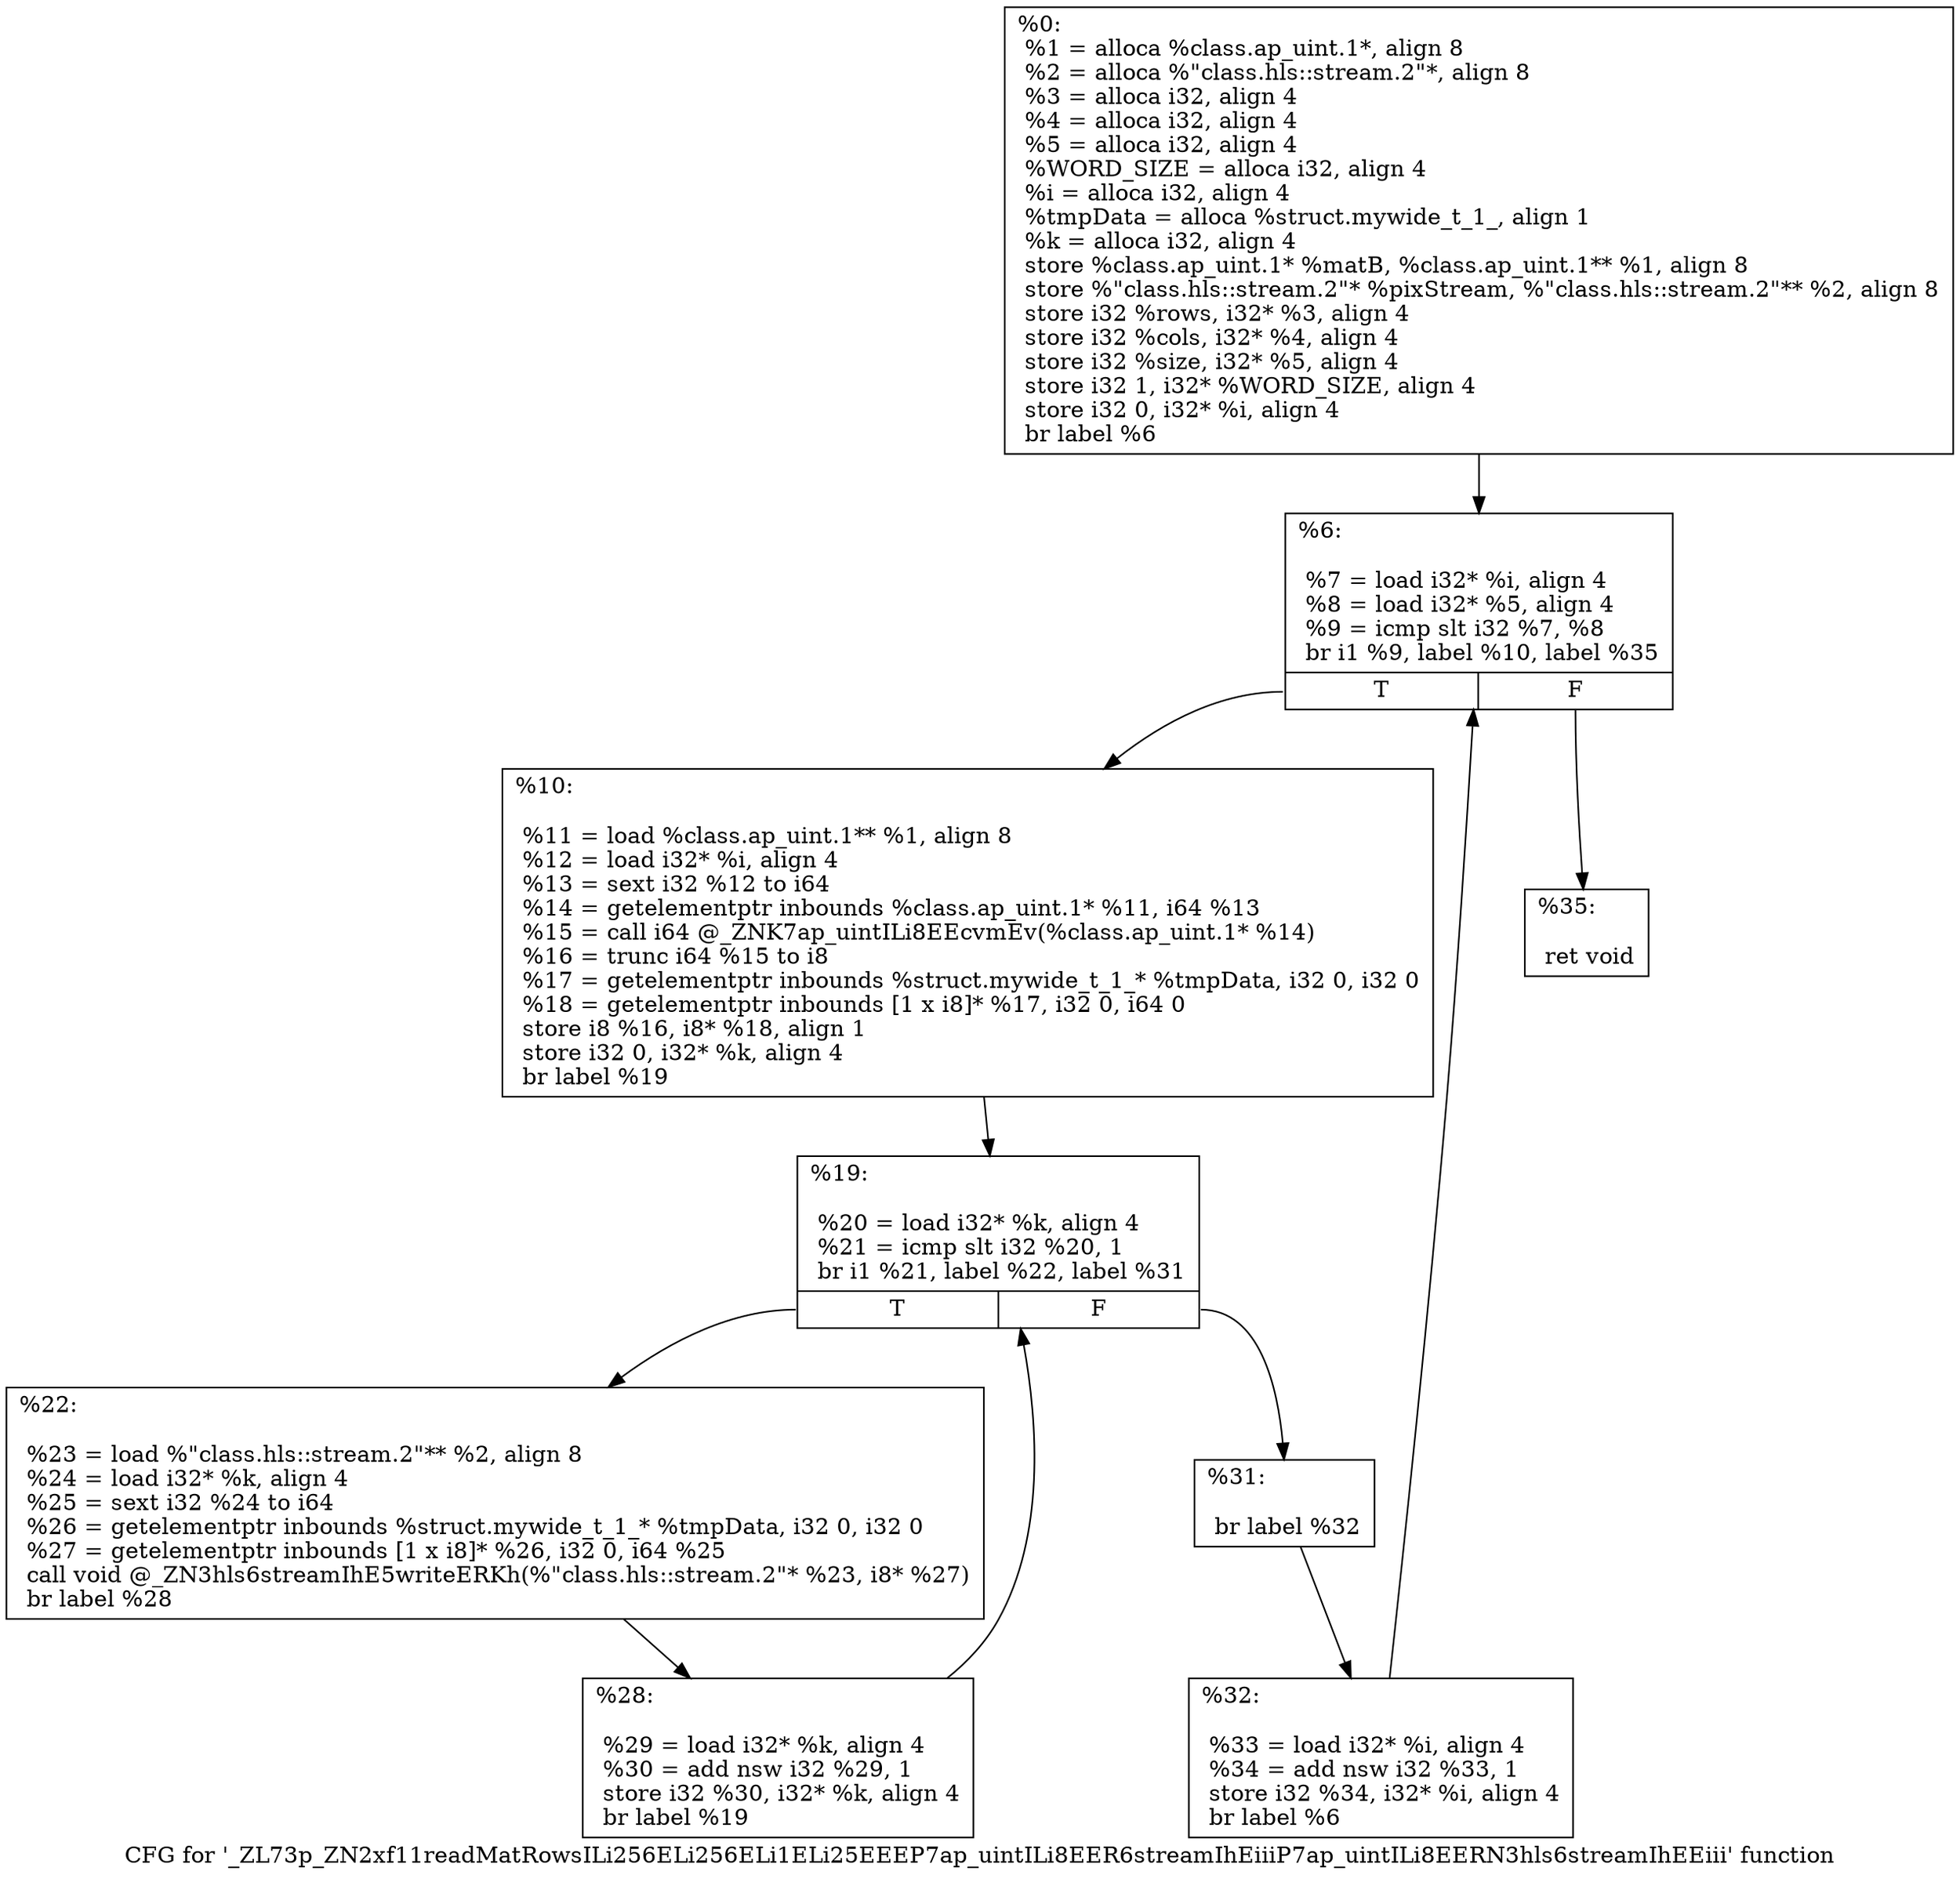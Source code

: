 digraph "CFG for '_ZL73p_ZN2xf11readMatRowsILi256ELi256ELi1ELi25EEEP7ap_uintILi8EER6streamIhEiiiP7ap_uintILi8EERN3hls6streamIhEEiii' function" {
	label="CFG for '_ZL73p_ZN2xf11readMatRowsILi256ELi256ELi1ELi25EEEP7ap_uintILi8EER6streamIhEiiiP7ap_uintILi8EERN3hls6streamIhEEiii' function";

	Node0x26f2980 [shape=record,label="{%0:\l  %1 = alloca %class.ap_uint.1*, align 8\l  %2 = alloca %\"class.hls::stream.2\"*, align 8\l  %3 = alloca i32, align 4\l  %4 = alloca i32, align 4\l  %5 = alloca i32, align 4\l  %WORD_SIZE = alloca i32, align 4\l  %i = alloca i32, align 4\l  %tmpData = alloca %struct.mywide_t_1_, align 1\l  %k = alloca i32, align 4\l  store %class.ap_uint.1* %matB, %class.ap_uint.1** %1, align 8\l  store %\"class.hls::stream.2\"* %pixStream, %\"class.hls::stream.2\"** %2, align 8\l  store i32 %rows, i32* %3, align 4\l  store i32 %cols, i32* %4, align 4\l  store i32 %size, i32* %5, align 4\l  store i32 1, i32* %WORD_SIZE, align 4\l  store i32 0, i32* %i, align 4\l  br label %6\l}"];
	Node0x26f2980 -> Node0x26f32c0;
	Node0x26f32c0 [shape=record,label="{%6:\l\l  %7 = load i32* %i, align 4\l  %8 = load i32* %5, align 4\l  %9 = icmp slt i32 %7, %8\l  br i1 %9, label %10, label %35\l|{<s0>T|<s1>F}}"];
	Node0x26f32c0:s0 -> Node0x26f35c0;
	Node0x26f32c0:s1 -> Node0x26f3620;
	Node0x26f35c0 [shape=record,label="{%10:\l\l  %11 = load %class.ap_uint.1** %1, align 8\l  %12 = load i32* %i, align 4\l  %13 = sext i32 %12 to i64\l  %14 = getelementptr inbounds %class.ap_uint.1* %11, i64 %13\l  %15 = call i64 @_ZNK7ap_uintILi8EEcvmEv(%class.ap_uint.1* %14)\l  %16 = trunc i64 %15 to i8\l  %17 = getelementptr inbounds %struct.mywide_t_1_* %tmpData, i32 0, i32 0\l  %18 = getelementptr inbounds [1 x i8]* %17, i32 0, i64 0\l  store i8 %16, i8* %18, align 1\l  store i32 0, i32* %k, align 4\l  br label %19\l}"];
	Node0x26f35c0 -> Node0x26f3c60;
	Node0x26f3c60 [shape=record,label="{%19:\l\l  %20 = load i32* %k, align 4\l  %21 = icmp slt i32 %20, 1\l  br i1 %21, label %22, label %31\l|{<s0>T|<s1>F}}"];
	Node0x26f3c60:s0 -> Node0x26f3e50;
	Node0x26f3c60:s1 -> Node0x26f3eb0;
	Node0x26f3e50 [shape=record,label="{%22:\l\l  %23 = load %\"class.hls::stream.2\"** %2, align 8\l  %24 = load i32* %k, align 4\l  %25 = sext i32 %24 to i64\l  %26 = getelementptr inbounds %struct.mywide_t_1_* %tmpData, i32 0, i32 0\l  %27 = getelementptr inbounds [1 x i8]* %26, i32 0, i64 %25\l  call void @_ZN3hls6streamIhE5writeERKh(%\"class.hls::stream.2\"* %23, i8* %27)\l  br label %28\l}"];
	Node0x26f3e50 -> Node0x26f4440;
	Node0x26f4440 [shape=record,label="{%28:\l\l  %29 = load i32* %k, align 4\l  %30 = add nsw i32 %29, 1\l  store i32 %30, i32* %k, align 4\l  br label %19\l}"];
	Node0x26f4440 -> Node0x26f3c60;
	Node0x26f3eb0 [shape=record,label="{%31:\l\l  br label %32\l}"];
	Node0x26f3eb0 -> Node0x26f4780;
	Node0x26f4780 [shape=record,label="{%32:\l\l  %33 = load i32* %i, align 4\l  %34 = add nsw i32 %33, 1\l  store i32 %34, i32* %i, align 4\l  br label %6\l}"];
	Node0x26f4780 -> Node0x26f32c0;
	Node0x26f3620 [shape=record,label="{%35:\l\l  ret void\l}"];
}
